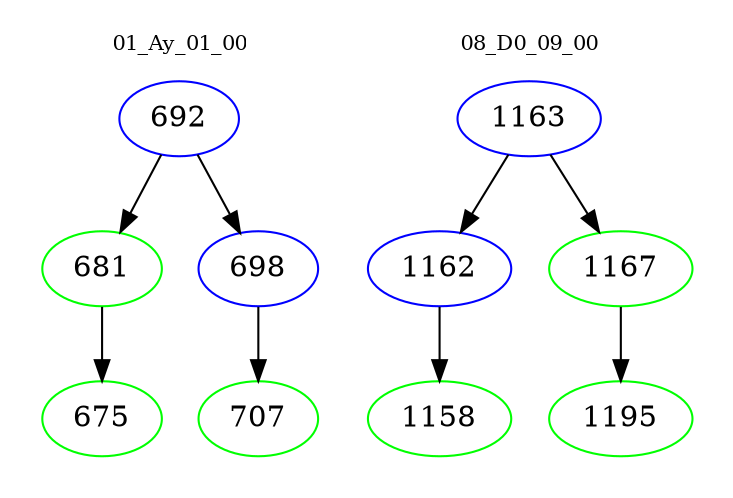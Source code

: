 digraph{
subgraph cluster_0 {
color = white
label = "01_Ay_01_00";
fontsize=10;
T0_692 [label="692", color="blue"]
T0_692 -> T0_681 [color="black"]
T0_681 [label="681", color="green"]
T0_681 -> T0_675 [color="black"]
T0_675 [label="675", color="green"]
T0_692 -> T0_698 [color="black"]
T0_698 [label="698", color="blue"]
T0_698 -> T0_707 [color="black"]
T0_707 [label="707", color="green"]
}
subgraph cluster_1 {
color = white
label = "08_D0_09_00";
fontsize=10;
T1_1163 [label="1163", color="blue"]
T1_1163 -> T1_1162 [color="black"]
T1_1162 [label="1162", color="blue"]
T1_1162 -> T1_1158 [color="black"]
T1_1158 [label="1158", color="green"]
T1_1163 -> T1_1167 [color="black"]
T1_1167 [label="1167", color="green"]
T1_1167 -> T1_1195 [color="black"]
T1_1195 [label="1195", color="green"]
}
}
